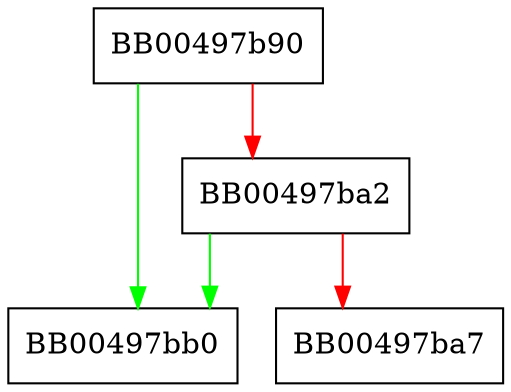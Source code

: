 digraph SSL_CTX_use_serverinfo_ex {
  node [shape="box"];
  graph [splines=ortho];
  BB00497b90 -> BB00497bb0 [color="green"];
  BB00497b90 -> BB00497ba2 [color="red"];
  BB00497ba2 -> BB00497bb0 [color="green"];
  BB00497ba2 -> BB00497ba7 [color="red"];
}